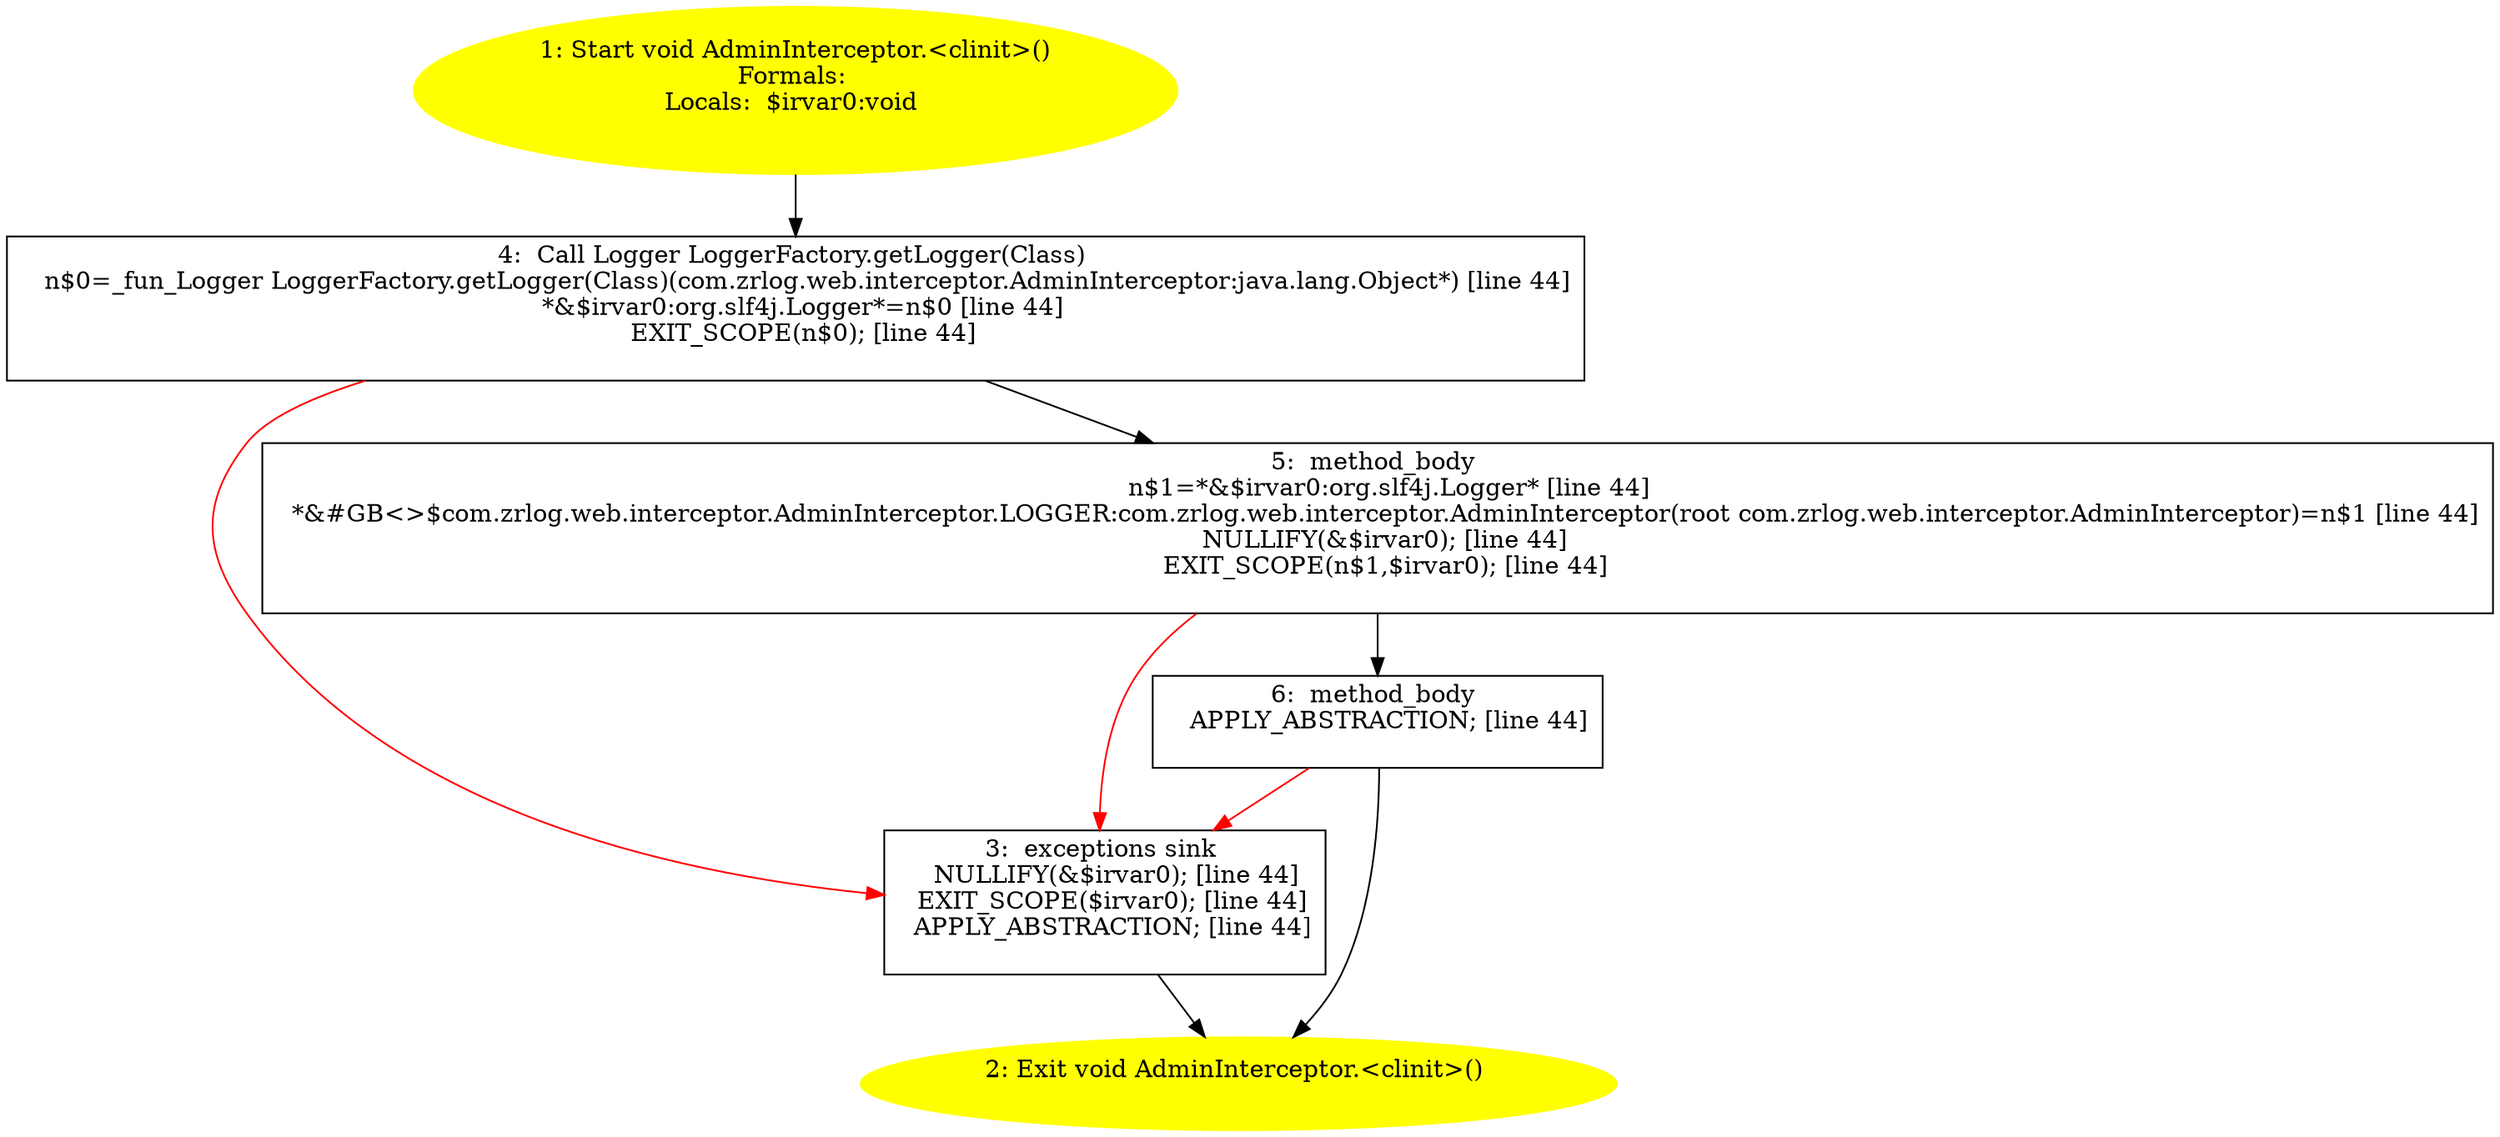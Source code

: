/* @generated */
digraph cfg {
"com.zrlog.web.interceptor.AdminInterceptor.<clinit>():void.31594228f8bf81cdac2fc903b914629b_1" [label="1: Start void AdminInterceptor.<clinit>()\nFormals: \nLocals:  $irvar0:void \n  " color=yellow style=filled]
	

	 "com.zrlog.web.interceptor.AdminInterceptor.<clinit>():void.31594228f8bf81cdac2fc903b914629b_1" -> "com.zrlog.web.interceptor.AdminInterceptor.<clinit>():void.31594228f8bf81cdac2fc903b914629b_4" ;
"com.zrlog.web.interceptor.AdminInterceptor.<clinit>():void.31594228f8bf81cdac2fc903b914629b_2" [label="2: Exit void AdminInterceptor.<clinit>() \n  " color=yellow style=filled]
	

"com.zrlog.web.interceptor.AdminInterceptor.<clinit>():void.31594228f8bf81cdac2fc903b914629b_3" [label="3:  exceptions sink \n   NULLIFY(&$irvar0); [line 44]\n  EXIT_SCOPE($irvar0); [line 44]\n  APPLY_ABSTRACTION; [line 44]\n " shape="box"]
	

	 "com.zrlog.web.interceptor.AdminInterceptor.<clinit>():void.31594228f8bf81cdac2fc903b914629b_3" -> "com.zrlog.web.interceptor.AdminInterceptor.<clinit>():void.31594228f8bf81cdac2fc903b914629b_2" ;
"com.zrlog.web.interceptor.AdminInterceptor.<clinit>():void.31594228f8bf81cdac2fc903b914629b_4" [label="4:  Call Logger LoggerFactory.getLogger(Class) \n   n$0=_fun_Logger LoggerFactory.getLogger(Class)(com.zrlog.web.interceptor.AdminInterceptor:java.lang.Object*) [line 44]\n  *&$irvar0:org.slf4j.Logger*=n$0 [line 44]\n  EXIT_SCOPE(n$0); [line 44]\n " shape="box"]
	

	 "com.zrlog.web.interceptor.AdminInterceptor.<clinit>():void.31594228f8bf81cdac2fc903b914629b_4" -> "com.zrlog.web.interceptor.AdminInterceptor.<clinit>():void.31594228f8bf81cdac2fc903b914629b_5" ;
	 "com.zrlog.web.interceptor.AdminInterceptor.<clinit>():void.31594228f8bf81cdac2fc903b914629b_4" -> "com.zrlog.web.interceptor.AdminInterceptor.<clinit>():void.31594228f8bf81cdac2fc903b914629b_3" [color="red" ];
"com.zrlog.web.interceptor.AdminInterceptor.<clinit>():void.31594228f8bf81cdac2fc903b914629b_5" [label="5:  method_body \n   n$1=*&$irvar0:org.slf4j.Logger* [line 44]\n  *&#GB<>$com.zrlog.web.interceptor.AdminInterceptor.LOGGER:com.zrlog.web.interceptor.AdminInterceptor(root com.zrlog.web.interceptor.AdminInterceptor)=n$1 [line 44]\n  NULLIFY(&$irvar0); [line 44]\n  EXIT_SCOPE(n$1,$irvar0); [line 44]\n " shape="box"]
	

	 "com.zrlog.web.interceptor.AdminInterceptor.<clinit>():void.31594228f8bf81cdac2fc903b914629b_5" -> "com.zrlog.web.interceptor.AdminInterceptor.<clinit>():void.31594228f8bf81cdac2fc903b914629b_6" ;
	 "com.zrlog.web.interceptor.AdminInterceptor.<clinit>():void.31594228f8bf81cdac2fc903b914629b_5" -> "com.zrlog.web.interceptor.AdminInterceptor.<clinit>():void.31594228f8bf81cdac2fc903b914629b_3" [color="red" ];
"com.zrlog.web.interceptor.AdminInterceptor.<clinit>():void.31594228f8bf81cdac2fc903b914629b_6" [label="6:  method_body \n   APPLY_ABSTRACTION; [line 44]\n " shape="box"]
	

	 "com.zrlog.web.interceptor.AdminInterceptor.<clinit>():void.31594228f8bf81cdac2fc903b914629b_6" -> "com.zrlog.web.interceptor.AdminInterceptor.<clinit>():void.31594228f8bf81cdac2fc903b914629b_2" ;
	 "com.zrlog.web.interceptor.AdminInterceptor.<clinit>():void.31594228f8bf81cdac2fc903b914629b_6" -> "com.zrlog.web.interceptor.AdminInterceptor.<clinit>():void.31594228f8bf81cdac2fc903b914629b_3" [color="red" ];
}
